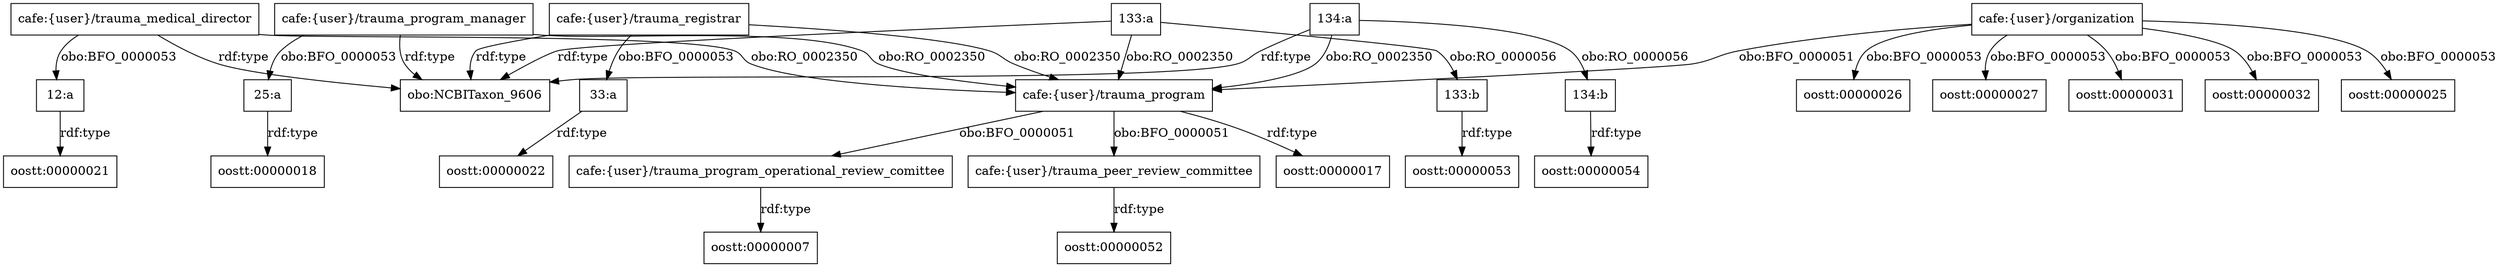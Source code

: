 digraph g { node [shape=rectangle];
"cafe:{user}/organization" -> "cafe:{user}/trauma_program" [label="obo:BFO_0000051"]
"cafe:{user}/trauma_program" -> "oostt:00000017" [label="rdf:type"]
"cafe:{user}/organization" -> "oostt:00000025" [label="obo:BFO_0000053"]
"cafe:{user}/organization" -> "oostt:00000026" [label="obo:BFO_0000053"]
"cafe:{user}/organization" -> "oostt:00000027" [label="obo:BFO_0000053"]
"cafe:{user}/organization" -> "oostt:00000031" [label="obo:BFO_0000053"]
"cafe:{user}/organization" -> "oostt:00000032" [label="obo:BFO_0000053"]
"cafe:{user}/trauma_medical_director" -> "cafe:{user}/trauma_program" [label="obo:RO_0002350"]
"cafe:{user}/trauma_medical_director" -> "obo:NCBITaxon_9606" [label="rdf:type"]
"cafe:{user}/trauma_medical_director" -> "12:a" [label="obo:BFO_0000053"]
"12:a" -> "oostt:00000021" [label="rdf:type"]
"cafe:{user}/trauma_program_manager" -> "cafe:{user}/trauma_program" [label="obo:RO_0002350"]
"cafe:{user}/trauma_program_manager" -> "obo:NCBITaxon_9606" [label="rdf:type"]
"cafe:{user}/trauma_program_manager" -> "25:a" [label="obo:BFO_0000053"]
"25:a" -> "oostt:00000018" [label="rdf:type"]
"cafe:{user}/trauma_registrar" -> "cafe:{user}/trauma_program" [label="obo:RO_0002350"]
"cafe:{user}/trauma_registrar" -> "obo:NCBITaxon_9606" [label="rdf:type"]
"cafe:{user}/trauma_registrar" -> "33:a" [label="obo:BFO_0000053"]
"33:a" -> "oostt:00000022" [label="rdf:type"]
"cafe:{user}/trauma_program" -> "cafe:{user}/trauma_program_operational_review_comittee" [label="obo:BFO_0000051"]
"cafe:{user}/trauma_program_operational_review_comittee" -> "oostt:00000007" [label="rdf:type"]
"cafe:{user}/trauma_program" -> "cafe:{user}/trauma_peer_review_committee" [label="obo:BFO_0000051"]
"cafe:{user}/trauma_peer_review_committee" -> "oostt:00000052" [label="rdf:type"]
"133:a" -> "cafe:{user}/trauma_program" [label="obo:RO_0002350"]
"133:a" -> "obo:NCBITaxon_9606" [label="rdf:type"]
"133:a" -> "133:b" [label="obo:RO_0000056"]
"133:b" -> "oostt:00000053" [label="rdf:type"]
"134:a" -> "cafe:{user}/trauma_program" [label="obo:RO_0002350"]
"134:a" -> "obo:NCBITaxon_9606" [label="rdf:type"]
"134:a" -> "134:b" [label="obo:RO_0000056"]
"134:b" -> "oostt:00000054" [label="rdf:type"]
}
